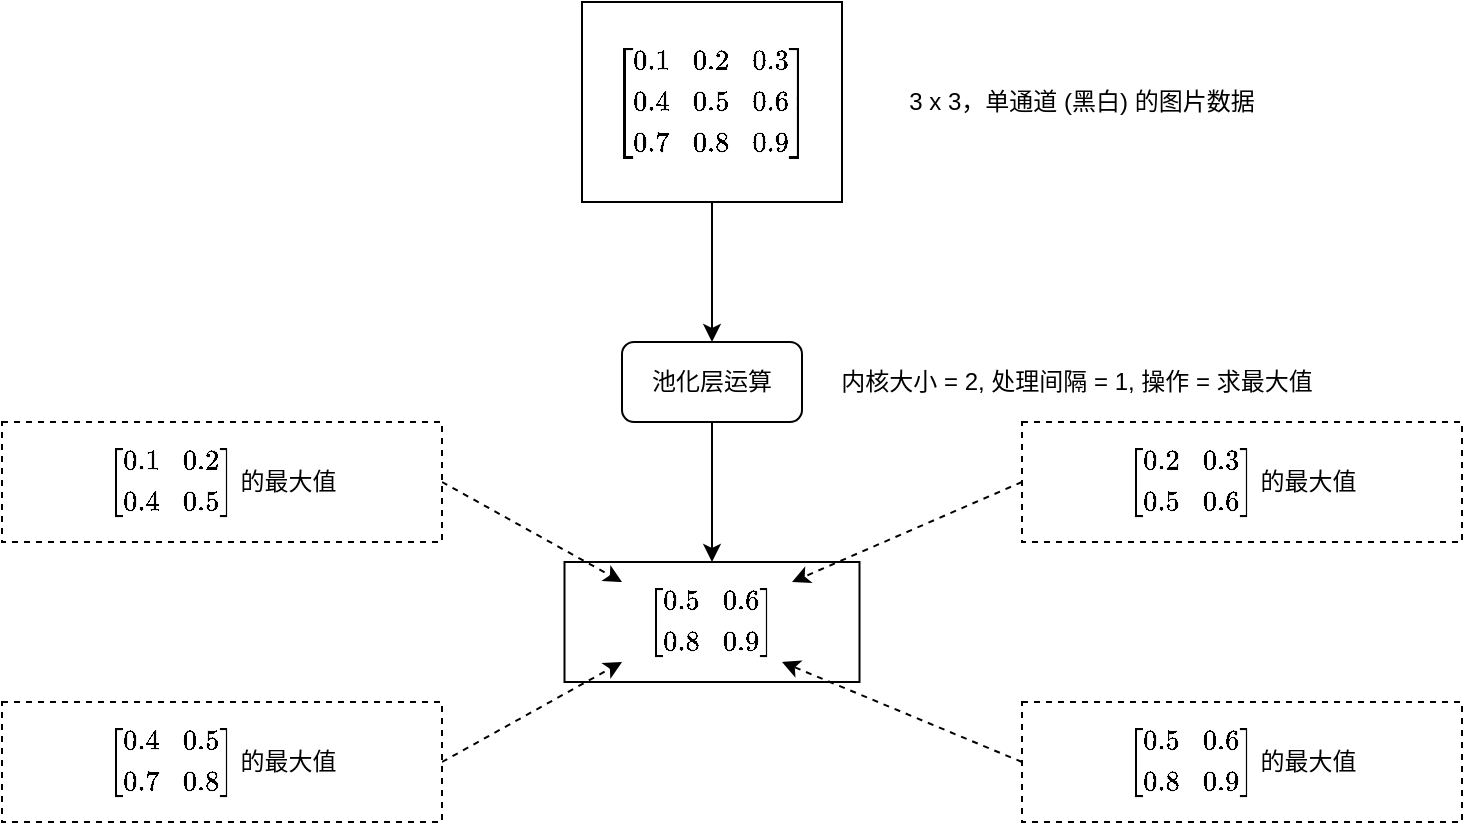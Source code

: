 <mxfile version="12.9.3" type="device"><diagram id="2z-d9ncFfMP401b2eA1A" name="Page-1"><mxGraphModel dx="946" dy="598" grid="1" gridSize="10" guides="1" tooltips="1" connect="1" arrows="1" fold="1" page="1" pageScale="1" pageWidth="850" pageHeight="1100" math="1" shadow="0"><root><mxCell id="0"/><mxCell id="1" parent="0"/><mxCell id="rlOxHU7EDkqqDBLn6h_i-3" value="`[[ 0.5, 0.6],[0.8, 0.9]]`" style="rounded=0;whiteSpace=wrap;html=1;" vertex="1" parent="1"><mxGeometry x="281.25" y="320" width="147.5" height="60" as="geometry"/></mxCell><mxCell id="rlOxHU7EDkqqDBLn6h_i-4" style="rounded=0;orthogonalLoop=1;jettySize=auto;html=1;exitX=0.5;exitY=1;exitDx=0;exitDy=0;entryX=0.5;entryY=0;entryDx=0;entryDy=0;" edge="1" parent="1" source="rlOxHU7EDkqqDBLn6h_i-5" target="rlOxHU7EDkqqDBLn6h_i-11"><mxGeometry relative="1" as="geometry"/></mxCell><mxCell id="rlOxHU7EDkqqDBLn6h_i-5" value="`[[0.1,0.2,0.3],[0.4,0.5,0.6],[0.7,0.8,0.9]]`" style="rounded=0;whiteSpace=wrap;html=1;" vertex="1" parent="1"><mxGeometry x="290" y="40" width="130" height="100" as="geometry"/></mxCell><mxCell id="rlOxHU7EDkqqDBLn6h_i-6" value="3 x 3，单通道 (黑白) 的图片数据" style="text;html=1;strokeColor=none;fillColor=none;align=center;verticalAlign=middle;whiteSpace=wrap;rounded=0;" vertex="1" parent="1"><mxGeometry x="445" y="80" width="190" height="20" as="geometry"/></mxCell><mxCell id="rlOxHU7EDkqqDBLn6h_i-10" style="edgeStyle=none;rounded=0;orthogonalLoop=1;jettySize=auto;html=1;exitX=0.5;exitY=1;exitDx=0;exitDy=0;entryX=0.5;entryY=0;entryDx=0;entryDy=0;" edge="1" parent="1" source="rlOxHU7EDkqqDBLn6h_i-11" target="rlOxHU7EDkqqDBLn6h_i-3"><mxGeometry relative="1" as="geometry"/></mxCell><mxCell id="rlOxHU7EDkqqDBLn6h_i-11" value="池化层运算" style="rounded=1;whiteSpace=wrap;html=1;" vertex="1" parent="1"><mxGeometry x="310" y="210" width="90" height="40" as="geometry"/></mxCell><mxCell id="rlOxHU7EDkqqDBLn6h_i-12" value="内核大小 = 2, 处理间隔 = 1, 操作 = 求最大值" style="text;html=1;strokeColor=none;fillColor=none;align=center;verticalAlign=middle;whiteSpace=wrap;rounded=0;" vertex="1" parent="1"><mxGeometry x="405" y="220" width="265" height="20" as="geometry"/></mxCell><mxCell id="rlOxHU7EDkqqDBLn6h_i-13" style="edgeStyle=none;rounded=0;orthogonalLoop=1;jettySize=auto;html=1;exitX=1;exitY=0.5;exitDx=0;exitDy=0;dashed=1;entryX=0.25;entryY=0;entryDx=0;entryDy=0;" edge="1" parent="1" source="rlOxHU7EDkqqDBLn6h_i-14"><mxGeometry relative="1" as="geometry"><mxPoint x="310" y="330" as="targetPoint"/></mxGeometry></mxCell><mxCell id="rlOxHU7EDkqqDBLn6h_i-14" value="&lt;span style=&quot;white-space: normal&quot;&gt;`[[0.1,0.2],[0.4,0.5]]`&amp;nbsp;&lt;/span&gt;的最大值" style="rounded=0;whiteSpace=wrap;html=1;strokeColor=#000000;dashed=1;" vertex="1" parent="1"><mxGeometry y="250" width="220" height="60" as="geometry"/></mxCell><mxCell id="rlOxHU7EDkqqDBLn6h_i-16" style="edgeStyle=none;rounded=0;orthogonalLoop=1;jettySize=auto;html=1;exitX=1;exitY=0.5;exitDx=0;exitDy=0;entryX=0.25;entryY=1;entryDx=0;entryDy=0;dashed=1;" edge="1" parent="1" source="rlOxHU7EDkqqDBLn6h_i-17"><mxGeometry relative="1" as="geometry"><mxPoint x="220" y="400" as="sourcePoint"/><mxPoint x="310" y="370" as="targetPoint"/></mxGeometry></mxCell><mxCell id="rlOxHU7EDkqqDBLn6h_i-17" value="&lt;span style=&quot;white-space: normal&quot;&gt;`[[0.4,0.5],[0.7,0.8]]`&amp;nbsp;&lt;/span&gt;的最大值" style="rounded=0;whiteSpace=wrap;html=1;strokeColor=#000000;dashed=1;" vertex="1" parent="1"><mxGeometry y="390" width="220" height="60" as="geometry"/></mxCell><mxCell id="rlOxHU7EDkqqDBLn6h_i-19" style="edgeStyle=none;rounded=0;orthogonalLoop=1;jettySize=auto;html=1;exitX=0;exitY=0.5;exitDx=0;exitDy=0;dashed=1;entryX=0.75;entryY=0;entryDx=0;entryDy=0;" edge="1" parent="1" source="rlOxHU7EDkqqDBLn6h_i-20"><mxGeometry relative="1" as="geometry"><mxPoint x="395" y="330" as="targetPoint"/></mxGeometry></mxCell><mxCell id="rlOxHU7EDkqqDBLn6h_i-20" value="&lt;span style=&quot;white-space: normal&quot;&gt;`[[0.2,0.3],[0.5,0.6]]`&amp;nbsp;&lt;/span&gt;的最大值" style="rounded=0;whiteSpace=wrap;html=1;strokeColor=#000000;dashed=1;" vertex="1" parent="1"><mxGeometry x="510" y="250" width="220" height="60" as="geometry"/></mxCell><mxCell id="rlOxHU7EDkqqDBLn6h_i-21" style="edgeStyle=none;rounded=0;orthogonalLoop=1;jettySize=auto;html=1;exitX=0;exitY=0.5;exitDx=0;exitDy=0;entryX=0.75;entryY=1;entryDx=0;entryDy=0;dashed=1;" edge="1" parent="1" source="rlOxHU7EDkqqDBLn6h_i-22"><mxGeometry relative="1" as="geometry"><mxPoint x="390" y="370" as="targetPoint"/></mxGeometry></mxCell><mxCell id="rlOxHU7EDkqqDBLn6h_i-22" value="&lt;span style=&quot;white-space: normal&quot;&gt;`[[0.5,0.6],[0.8,0.9]]`&amp;nbsp;&lt;/span&gt;的最大值" style="rounded=0;whiteSpace=wrap;html=1;strokeColor=#000000;dashed=1;" vertex="1" parent="1"><mxGeometry x="510" y="390" width="220" height="60" as="geometry"/></mxCell></root></mxGraphModel></diagram></mxfile>
